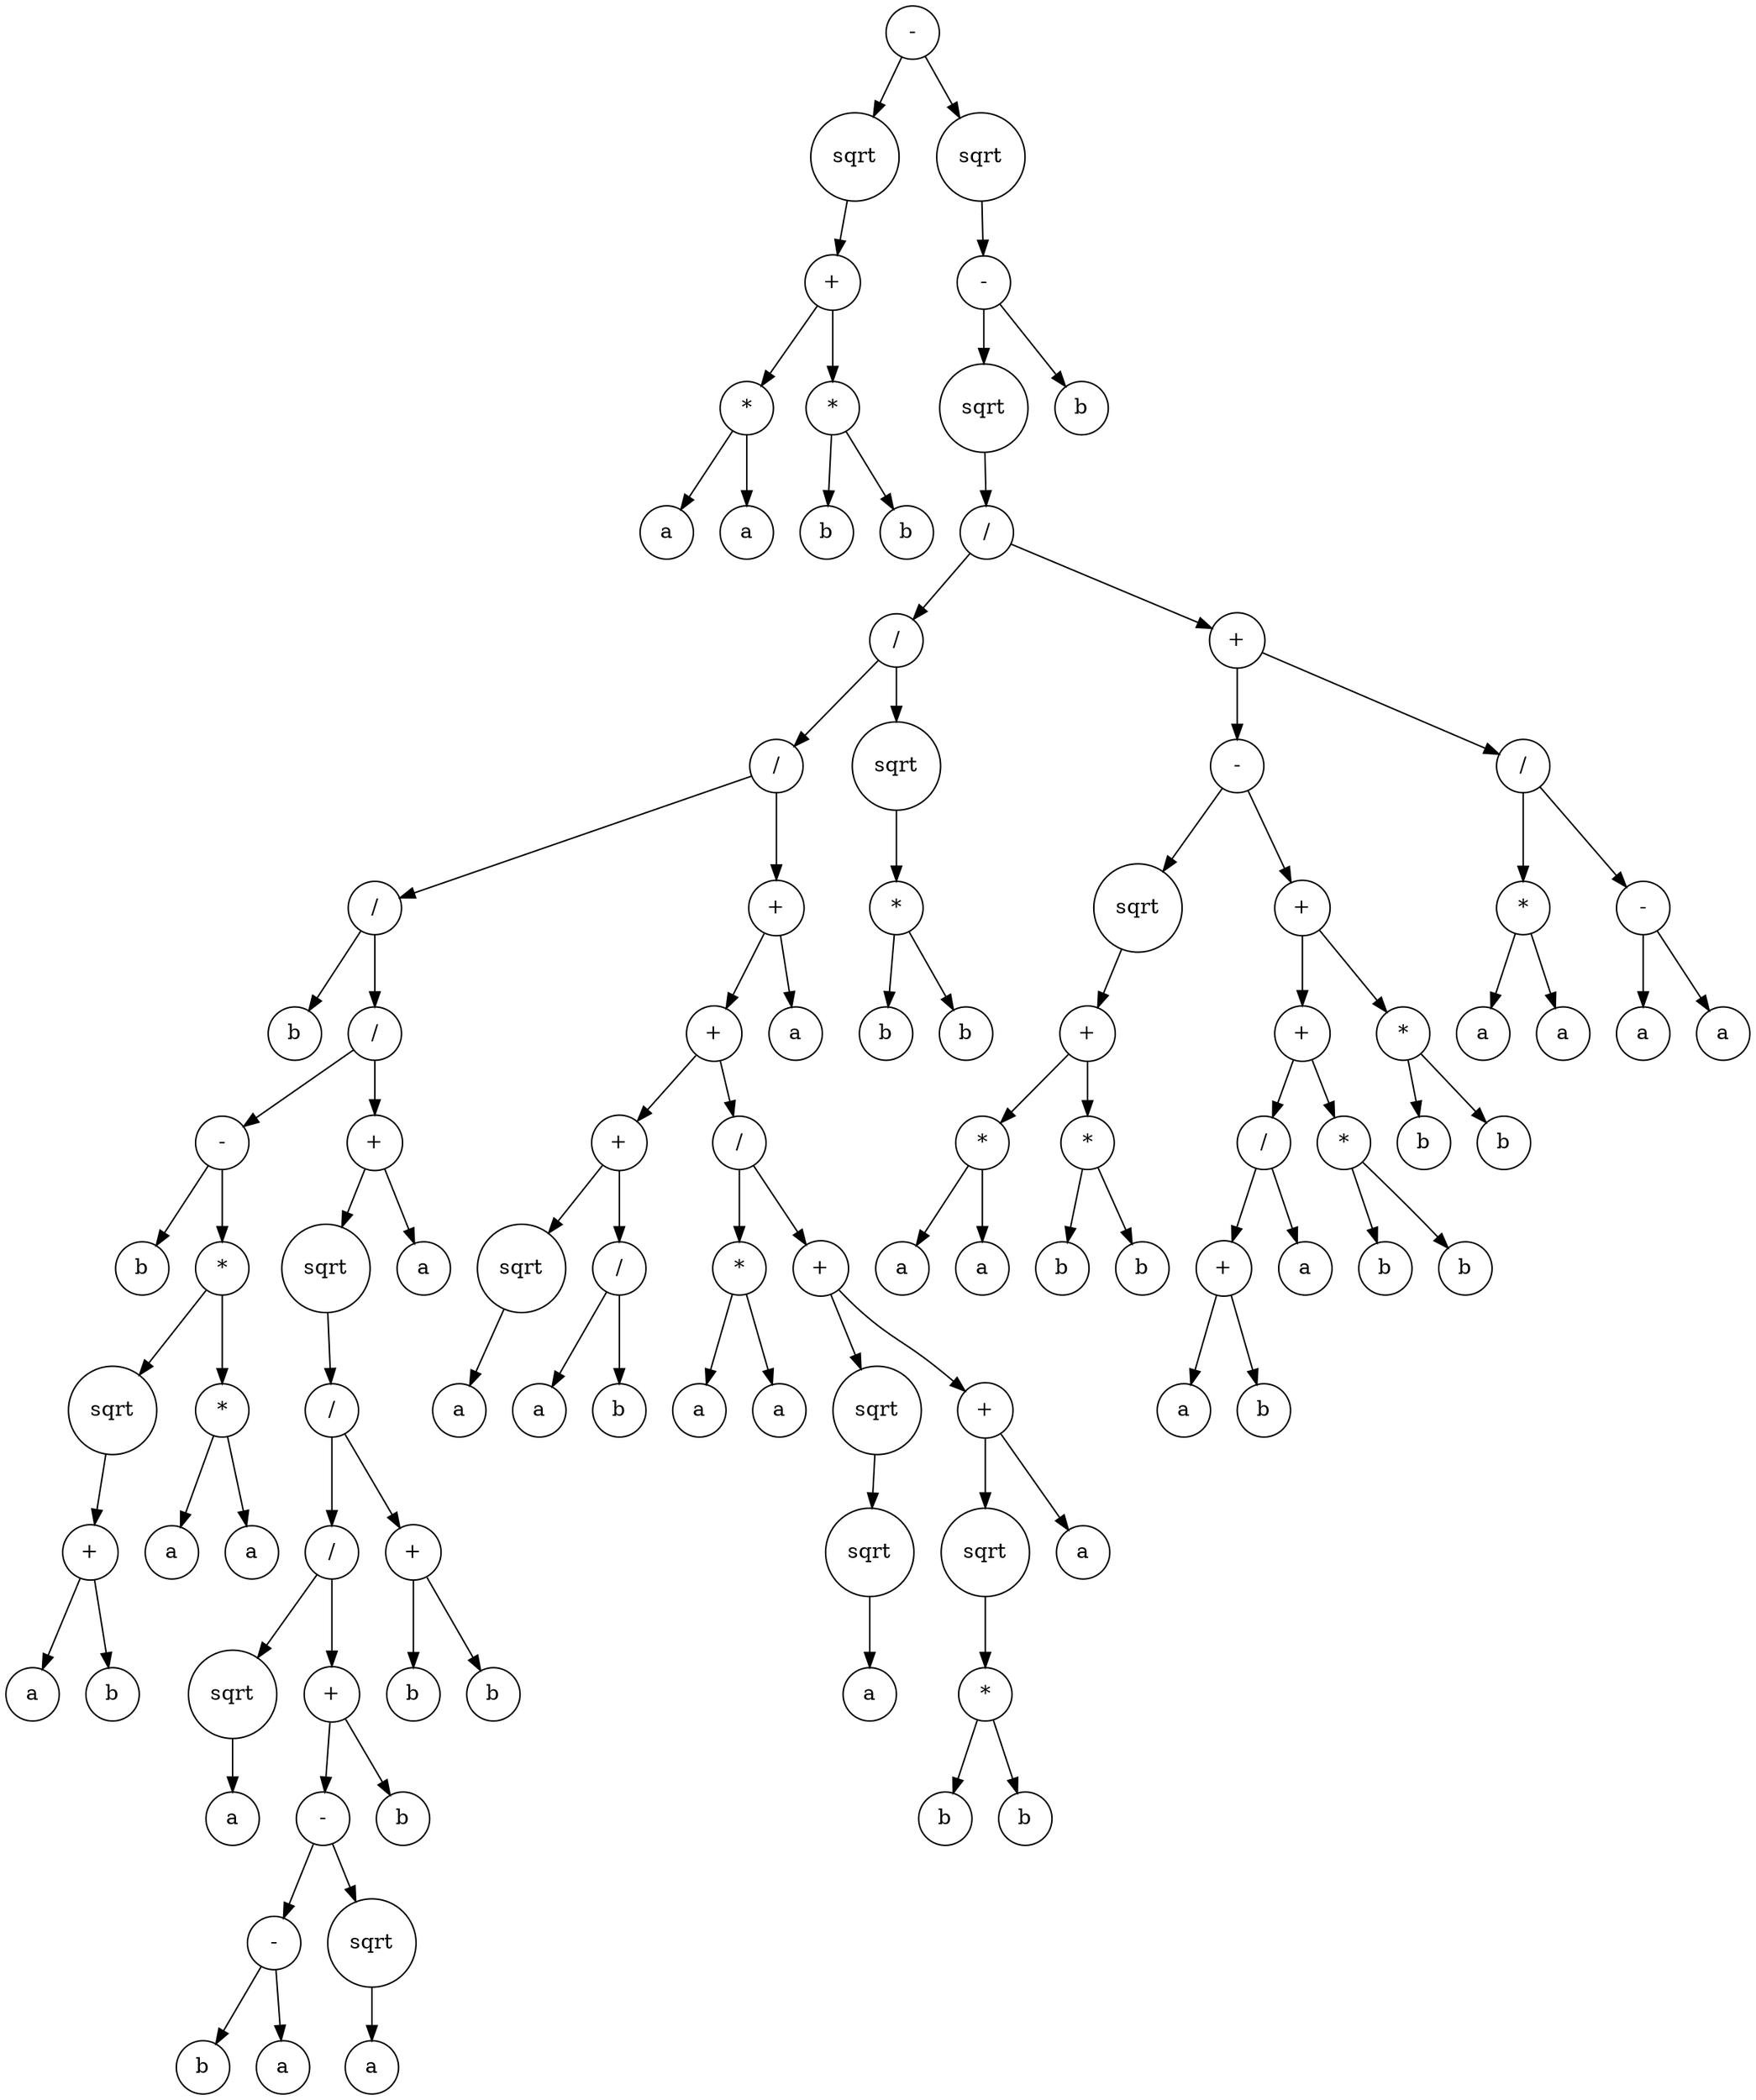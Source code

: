 digraph g {
graph [ordering=out];
node [shape=circle];
n[label = "-"];
n0[label = "sqrt"];
n00[label = "+"];
n000[label = "*"];
n0000[label = "a"];
n000 -> n0000;
n0001[label = "a"];
n000 -> n0001;
n00 -> n000;
n001[label = "*"];
n0010[label = "b"];
n001 -> n0010;
n0011[label = "b"];
n001 -> n0011;
n00 -> n001;
n0 -> n00;
n -> n0;
n1[label = "sqrt"];
n10[label = "-"];
n100[label = "sqrt"];
n1000[label = "/"];
n10000[label = "/"];
n100000[label = "/"];
n1000000[label = "/"];
n10000000[label = "b"];
n1000000 -> n10000000;
n10000001[label = "/"];
n100000010[label = "-"];
n1000000100[label = "b"];
n100000010 -> n1000000100;
n1000000101[label = "*"];
n10000001010[label = "sqrt"];
n100000010100[label = "+"];
n1000000101000[label = "a"];
n100000010100 -> n1000000101000;
n1000000101001[label = "b"];
n100000010100 -> n1000000101001;
n10000001010 -> n100000010100;
n1000000101 -> n10000001010;
n10000001011[label = "*"];
n100000010110[label = "a"];
n10000001011 -> n100000010110;
n100000010111[label = "a"];
n10000001011 -> n100000010111;
n1000000101 -> n10000001011;
n100000010 -> n1000000101;
n10000001 -> n100000010;
n100000011[label = "+"];
n1000000110[label = "sqrt"];
n10000001100[label = "/"];
n100000011000[label = "/"];
n1000000110000[label = "sqrt"];
n10000001100000[label = "a"];
n1000000110000 -> n10000001100000;
n100000011000 -> n1000000110000;
n1000000110001[label = "+"];
n10000001100010[label = "-"];
n100000011000100[label = "-"];
n1000000110001000[label = "b"];
n100000011000100 -> n1000000110001000;
n1000000110001001[label = "a"];
n100000011000100 -> n1000000110001001;
n10000001100010 -> n100000011000100;
n100000011000101[label = "sqrt"];
n1000000110001010[label = "a"];
n100000011000101 -> n1000000110001010;
n10000001100010 -> n100000011000101;
n1000000110001 -> n10000001100010;
n10000001100011[label = "b"];
n1000000110001 -> n10000001100011;
n100000011000 -> n1000000110001;
n10000001100 -> n100000011000;
n100000011001[label = "+"];
n1000000110010[label = "b"];
n100000011001 -> n1000000110010;
n1000000110011[label = "b"];
n100000011001 -> n1000000110011;
n10000001100 -> n100000011001;
n1000000110 -> n10000001100;
n100000011 -> n1000000110;
n1000000111[label = "a"];
n100000011 -> n1000000111;
n10000001 -> n100000011;
n1000000 -> n10000001;
n100000 -> n1000000;
n1000001[label = "+"];
n10000010[label = "+"];
n100000100[label = "+"];
n1000001000[label = "sqrt"];
n10000010000[label = "a"];
n1000001000 -> n10000010000;
n100000100 -> n1000001000;
n1000001001[label = "/"];
n10000010010[label = "a"];
n1000001001 -> n10000010010;
n10000010011[label = "b"];
n1000001001 -> n10000010011;
n100000100 -> n1000001001;
n10000010 -> n100000100;
n100000101[label = "/"];
n1000001010[label = "*"];
n10000010100[label = "a"];
n1000001010 -> n10000010100;
n10000010101[label = "a"];
n1000001010 -> n10000010101;
n100000101 -> n1000001010;
n1000001011[label = "+"];
n10000010110[label = "sqrt"];
n100000101100[label = "sqrt"];
n1000001011000[label = "a"];
n100000101100 -> n1000001011000;
n10000010110 -> n100000101100;
n1000001011 -> n10000010110;
n10000010111[label = "+"];
n100000101110[label = "sqrt"];
n1000001011100[label = "*"];
n10000010111000[label = "b"];
n1000001011100 -> n10000010111000;
n10000010111001[label = "b"];
n1000001011100 -> n10000010111001;
n100000101110 -> n1000001011100;
n10000010111 -> n100000101110;
n100000101111[label = "a"];
n10000010111 -> n100000101111;
n1000001011 -> n10000010111;
n100000101 -> n1000001011;
n10000010 -> n100000101;
n1000001 -> n10000010;
n10000011[label = "a"];
n1000001 -> n10000011;
n100000 -> n1000001;
n10000 -> n100000;
n100001[label = "sqrt"];
n1000010[label = "*"];
n10000100[label = "b"];
n1000010 -> n10000100;
n10000101[label = "b"];
n1000010 -> n10000101;
n100001 -> n1000010;
n10000 -> n100001;
n1000 -> n10000;
n10001[label = "+"];
n100010[label = "-"];
n1000100[label = "sqrt"];
n10001000[label = "+"];
n100010000[label = "*"];
n1000100000[label = "a"];
n100010000 -> n1000100000;
n1000100001[label = "a"];
n100010000 -> n1000100001;
n10001000 -> n100010000;
n100010001[label = "*"];
n1000100010[label = "b"];
n100010001 -> n1000100010;
n1000100011[label = "b"];
n100010001 -> n1000100011;
n10001000 -> n100010001;
n1000100 -> n10001000;
n100010 -> n1000100;
n1000101[label = "+"];
n10001010[label = "+"];
n100010100[label = "/"];
n1000101000[label = "+"];
n10001010000[label = "a"];
n1000101000 -> n10001010000;
n10001010001[label = "b"];
n1000101000 -> n10001010001;
n100010100 -> n1000101000;
n1000101001[label = "a"];
n100010100 -> n1000101001;
n10001010 -> n100010100;
n100010101[label = "*"];
n1000101010[label = "b"];
n100010101 -> n1000101010;
n1000101011[label = "b"];
n100010101 -> n1000101011;
n10001010 -> n100010101;
n1000101 -> n10001010;
n10001011[label = "*"];
n100010110[label = "b"];
n10001011 -> n100010110;
n100010111[label = "b"];
n10001011 -> n100010111;
n1000101 -> n10001011;
n100010 -> n1000101;
n10001 -> n100010;
n100011[label = "/"];
n1000110[label = "*"];
n10001100[label = "a"];
n1000110 -> n10001100;
n10001101[label = "a"];
n1000110 -> n10001101;
n100011 -> n1000110;
n1000111[label = "-"];
n10001110[label = "a"];
n1000111 -> n10001110;
n10001111[label = "a"];
n1000111 -> n10001111;
n100011 -> n1000111;
n10001 -> n100011;
n1000 -> n10001;
n100 -> n1000;
n10 -> n100;
n101[label = "b"];
n10 -> n101;
n1 -> n10;
n -> n1;
}

